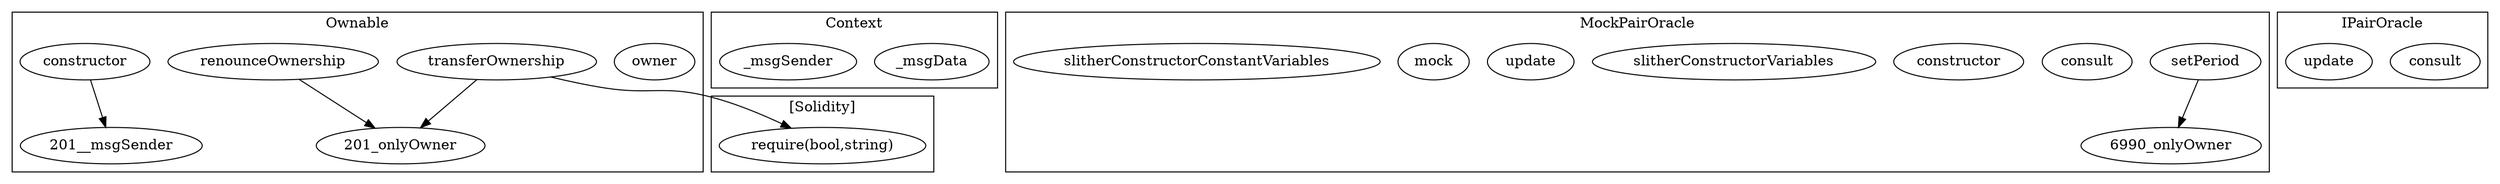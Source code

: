 strict digraph {
subgraph cluster_201_Ownable {
label = "Ownable"
"201_owner" [label="owner"]
"201_constructor" [label="constructor"]
"201_renounceOwnership" [label="renounceOwnership"]
"201_transferOwnership" [label="transferOwnership"]
"201_transferOwnership" -> "201_onlyOwner"
"201_renounceOwnership" -> "201_onlyOwner"
"201_constructor" -> "201__msgSender"
}subgraph cluster_1394_Context {
label = "Context"
"1394__msgData" [label="_msgData"]
"1394__msgSender" [label="_msgSender"]
}subgraph cluster_6990_MockPairOracle {
label = "MockPairOracle"
"6990_setPeriod" [label="setPeriod"]
"6990_consult" [label="consult"]
"6990_constructor" [label="constructor"]
"6990_slitherConstructorVariables" [label="slitherConstructorVariables"]
"6990_update" [label="update"]
"6990_mock" [label="mock"]
"6990_slitherConstructorConstantVariables" [label="slitherConstructorConstantVariables"]
"6990_setPeriod" -> "6990_onlyOwner"
}subgraph cluster_7079_IPairOracle {
label = "IPairOracle"
"7079_consult" [label="consult"]
"7079_update" [label="update"]
}subgraph cluster_solidity {
label = "[Solidity]"
"require(bool,string)" 
"201_transferOwnership" -> "require(bool,string)"
}
}